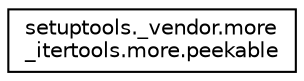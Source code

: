 digraph "Graphical Class Hierarchy"
{
 // LATEX_PDF_SIZE
  edge [fontname="Helvetica",fontsize="10",labelfontname="Helvetica",labelfontsize="10"];
  node [fontname="Helvetica",fontsize="10",shape=record];
  rankdir="LR";
  Node0 [label="setuptools._vendor.more\l_itertools.more.peekable",height=0.2,width=0.4,color="black", fillcolor="white", style="filled",URL="$d7/da3/classsetuptools_1_1__vendor_1_1more__itertools_1_1more_1_1peekable.html",tooltip=" "];
}
